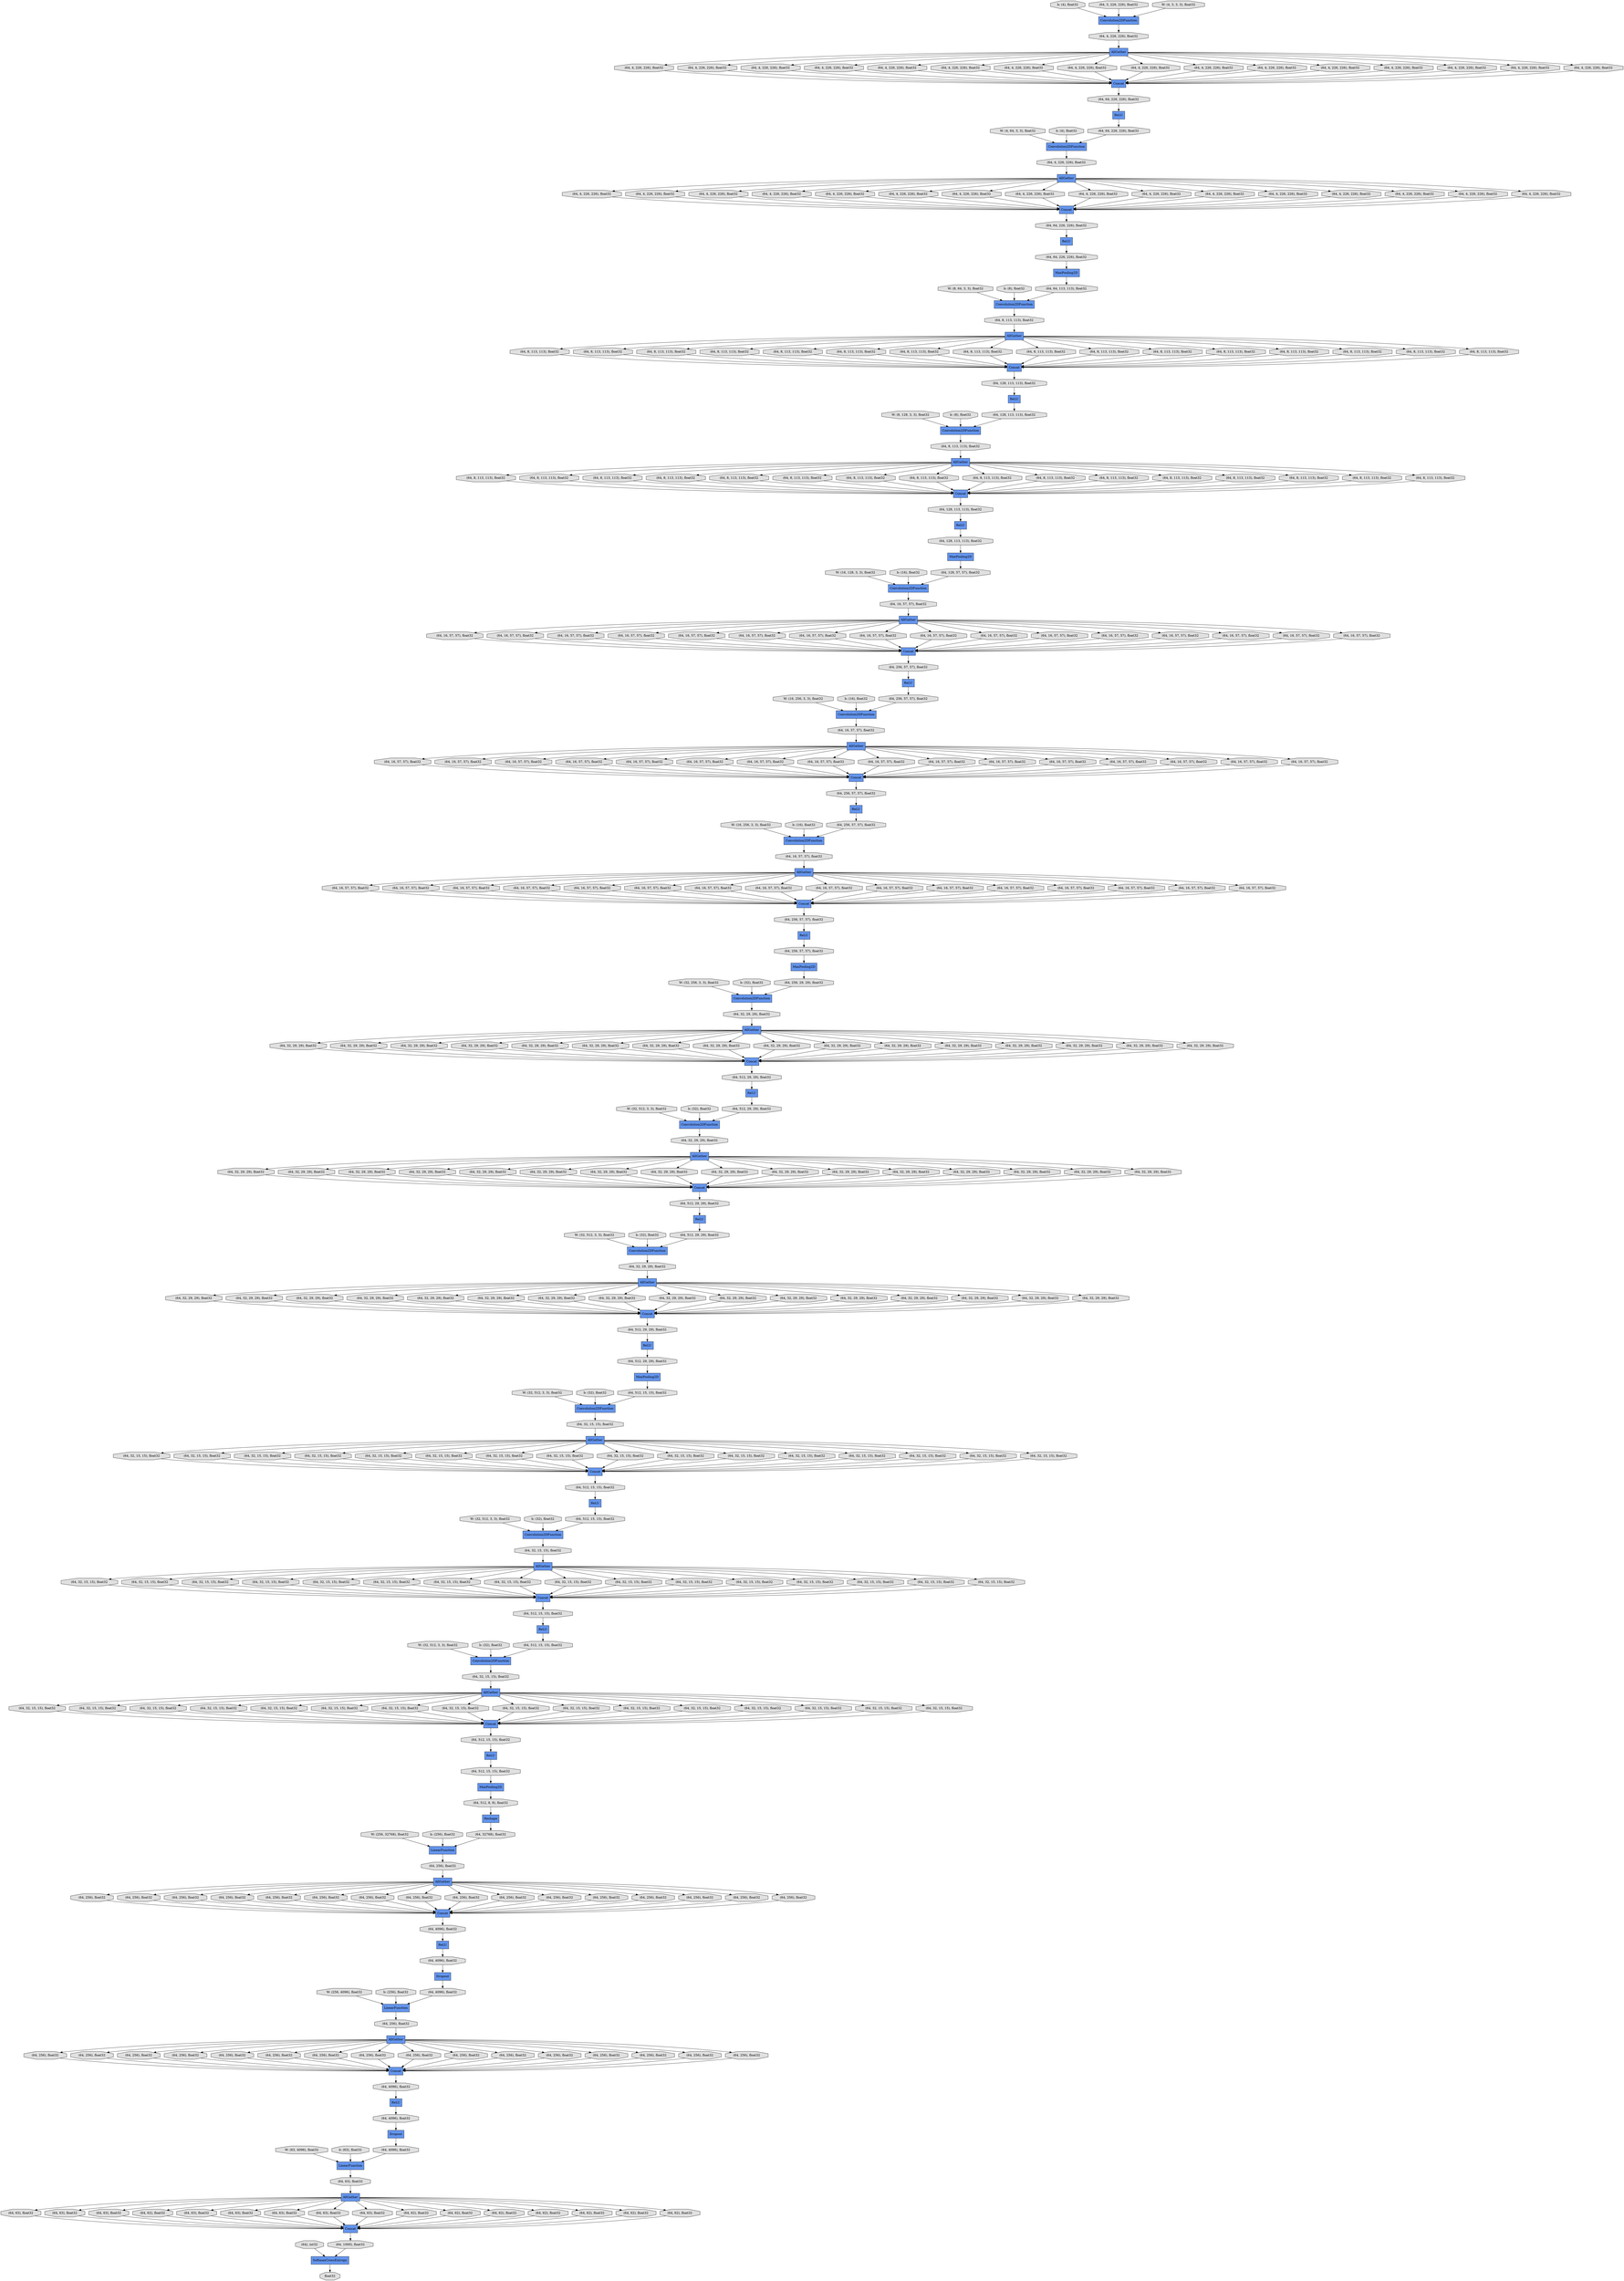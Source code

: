 digraph graphname{rankdir=TB;47946493657232 [label="(64, 16, 57, 57), float32",shape="octagon",fillcolor="#E0E0E0",style="filled"];47946493657296 [label="(64, 16, 57, 57), float32",shape="octagon",fillcolor="#E0E0E0",style="filled"];47946493657424 [label="(64, 16, 57, 57), float32",shape="octagon",fillcolor="#E0E0E0",style="filled"];47946493657488 [label="(64, 32, 29, 29), float32",shape="octagon",fillcolor="#E0E0E0",style="filled"];47946493657552 [label="(64, 16, 57, 57), float32",shape="octagon",fillcolor="#E0E0E0",style="filled"];47946486219280 [label="ReLU",shape="record",fillcolor="#6495ED",style="filled"];47946493657744 [label="(64, 256, 57, 57), float32",shape="octagon",fillcolor="#E0E0E0",style="filled"];47946486219472 [label="AllGather",shape="record",fillcolor="#6495ED",style="filled"];47946493657936 [label="Concat",shape="record",fillcolor="#6495ED",style="filled"];47946493658000 [label="(64, 512, 29, 29), float32",shape="octagon",fillcolor="#E0E0E0",style="filled"];47946493658064 [label="(64, 32, 29, 29), float32",shape="octagon",fillcolor="#E0E0E0",style="filled"];47946493658128 [label="(64, 32, 29, 29), float32",shape="octagon",fillcolor="#E0E0E0",style="filled"];47946486219792 [label="(64, 8, 113, 113), float32",shape="octagon",fillcolor="#E0E0E0",style="filled"];47946493658192 [label="(64, 32, 29, 29), float32",shape="octagon",fillcolor="#E0E0E0",style="filled"];47946493658256 [label="(64, 32, 29, 29), float32",shape="octagon",fillcolor="#E0E0E0",style="filled"];47946493658320 [label="(64, 32, 29, 29), float32",shape="octagon",fillcolor="#E0E0E0",style="filled"];47946493658384 [label="(64, 32, 29, 29), float32",shape="octagon",fillcolor="#E0E0E0",style="filled"];47946493658448 [label="ReLU",shape="record",fillcolor="#6495ED",style="filled"];47946493658512 [label="(64, 32, 29, 29), float32",shape="octagon",fillcolor="#E0E0E0",style="filled"];47946493658576 [label="AllGather",shape="record",fillcolor="#6495ED",style="filled"];47946493658640 [label="(64, 32, 29, 29), float32",shape="octagon",fillcolor="#E0E0E0",style="filled"];47946493658704 [label="(64, 32, 29, 29), float32",shape="octagon",fillcolor="#E0E0E0",style="filled"];47946493658768 [label="(64, 32, 29, 29), float32",shape="octagon",fillcolor="#E0E0E0",style="filled"];47946493658832 [label="ReLU",shape="record",fillcolor="#6495ED",style="filled"];47946493658896 [label="Convolution2DFunction",shape="record",fillcolor="#6495ED",style="filled"];47946493659024 [label="(64, 32, 29, 29), float32",shape="octagon",fillcolor="#E0E0E0",style="filled"];47946493659088 [label="(64, 32, 29, 29), float32",shape="octagon",fillcolor="#E0E0E0",style="filled"];47946493659216 [label="(64, 32, 29, 29), float32",shape="octagon",fillcolor="#E0E0E0",style="filled"];47946493659280 [label="(64, 32, 29, 29), float32",shape="octagon",fillcolor="#E0E0E0",style="filled"];47946493659344 [label="AllGather",shape="record",fillcolor="#6495ED",style="filled"];47946493659408 [label="(64, 32, 29, 29), float32",shape="octagon",fillcolor="#E0E0E0",style="filled"];47946493659472 [label="(64, 32, 29, 29), float32",shape="octagon",fillcolor="#E0E0E0",style="filled"];47946493659536 [label="(64, 32, 29, 29), float32",shape="octagon",fillcolor="#E0E0E0",style="filled"];47946493659600 [label="(64, 512, 29, 29), float32",shape="octagon",fillcolor="#E0E0E0",style="filled"];47946493659664 [label="(64, 32, 29, 29), float32",shape="octagon",fillcolor="#E0E0E0",style="filled"];47946493659728 [label="(64, 32, 29, 29), float32",shape="octagon",fillcolor="#E0E0E0",style="filled"];47946493659792 [label="(64, 32, 29, 29), float32",shape="octagon",fillcolor="#E0E0E0",style="filled"];47946493659856 [label="(64, 32, 29, 29), float32",shape="octagon",fillcolor="#E0E0E0",style="filled"];47946493659920 [label="MaxPooling2D",shape="record",fillcolor="#6495ED",style="filled"];47946493660048 [label="(64, 512, 29, 29), float32",shape="octagon",fillcolor="#E0E0E0",style="filled"];47946493660112 [label="(64, 32, 29, 29), float32",shape="octagon",fillcolor="#E0E0E0",style="filled"];47946493660176 [label="(64, 32, 29, 29), float32",shape="octagon",fillcolor="#E0E0E0",style="filled"];47946493660240 [label="(64, 32, 29, 29), float32",shape="octagon",fillcolor="#E0E0E0",style="filled"];47946486221904 [label="(64, 8, 113, 113), float32",shape="octagon",fillcolor="#E0E0E0",style="filled"];47946493660368 [label="(64, 32, 29, 29), float32",shape="octagon",fillcolor="#E0E0E0",style="filled"];47946493660432 [label="(64, 32, 29, 29), float32",shape="octagon",fillcolor="#E0E0E0",style="filled"];47946493660496 [label="(64, 512, 29, 29), float32",shape="octagon",fillcolor="#E0E0E0",style="filled"];47946493660560 [label="(64, 32, 29, 29), float32",shape="octagon",fillcolor="#E0E0E0",style="filled"];47946486222224 [label="Convolution2DFunction",shape="record",fillcolor="#6495ED",style="filled"];47946493660624 [label="Concat",shape="record",fillcolor="#6495ED",style="filled"];47946493660688 [label="(64, 32, 29, 29), float32",shape="octagon",fillcolor="#E0E0E0",style="filled"];47946493660816 [label="(64, 32, 29, 29), float32",shape="octagon",fillcolor="#E0E0E0",style="filled"];47946493660944 [label="Convolution2DFunction",shape="record",fillcolor="#6495ED",style="filled"];47946493661008 [label="(64, 32, 29, 29), float32",shape="octagon",fillcolor="#E0E0E0",style="filled"];47946493661072 [label="(64, 32, 29, 29), float32",shape="octagon",fillcolor="#E0E0E0",style="filled"];47946493661136 [label="(64, 512, 15, 15), float32",shape="octagon",fillcolor="#E0E0E0",style="filled"];47946493694032 [label="(64, 32, 29, 29), float32",shape="octagon",fillcolor="#E0E0E0",style="filled"];47946493694160 [label="(64, 32, 29, 29), float32",shape="octagon",fillcolor="#E0E0E0",style="filled"];47946493694224 [label="(64, 32, 29, 29), float32",shape="octagon",fillcolor="#E0E0E0",style="filled"];47946493694288 [label="(64, 32, 29, 29), float32",shape="octagon",fillcolor="#E0E0E0",style="filled"];47946493694352 [label="AllGather",shape="record",fillcolor="#6495ED",style="filled"];47946493694480 [label="(64, 32, 29, 29), float32",shape="octagon",fillcolor="#E0E0E0",style="filled"];47946493694544 [label="(64, 512, 29, 29), float32",shape="octagon",fillcolor="#E0E0E0",style="filled"];47946493694608 [label="(64, 32, 29, 29), float32",shape="octagon",fillcolor="#E0E0E0",style="filled"];47946493694672 [label="(64, 32, 15, 15), float32",shape="octagon",fillcolor="#E0E0E0",style="filled"];47946493694736 [label="(64, 32, 29, 29), float32",shape="octagon",fillcolor="#E0E0E0",style="filled"];47946493694800 [label="(64, 32, 15, 15), float32",shape="octagon",fillcolor="#E0E0E0",style="filled"];47946493694928 [label="(64, 32, 29, 29), float32",shape="octagon",fillcolor="#E0E0E0",style="filled"];47946493694992 [label="(64, 32, 15, 15), float32",shape="octagon",fillcolor="#E0E0E0",style="filled"];47946493695056 [label="(64, 32, 29, 29), float32",shape="octagon",fillcolor="#E0E0E0",style="filled"];47946493695120 [label="ReLU",shape="record",fillcolor="#6495ED",style="filled"];47946493695184 [label="(64, 32, 29, 29), float32",shape="octagon",fillcolor="#E0E0E0",style="filled"];47946493695248 [label="MaxPooling2D",shape="record",fillcolor="#6495ED",style="filled"];47946493695312 [label="(64, 32, 29, 29), float32",shape="octagon",fillcolor="#E0E0E0",style="filled"];47946493695376 [label="(64, 32, 29, 29), float32",shape="octagon",fillcolor="#E0E0E0",style="filled"];47946493695440 [label="Convolution2DFunction",shape="record",fillcolor="#6495ED",style="filled"];47946493695504 [label="(64, 32, 29, 29), float32",shape="octagon",fillcolor="#E0E0E0",style="filled"];47946493695632 [label="(64, 32, 29, 29), float32",shape="octagon",fillcolor="#E0E0E0",style="filled"];47946493695760 [label="(64, 32, 15, 15), float32",shape="octagon",fillcolor="#E0E0E0",style="filled"];47946493695824 [label="(64, 32, 29, 29), float32",shape="octagon",fillcolor="#E0E0E0",style="filled"];47946493695888 [label="Concat",shape="record",fillcolor="#6495ED",style="filled"];47946493695952 [label="(64, 32, 29, 29), float32",shape="octagon",fillcolor="#E0E0E0",style="filled"];47946493696144 [label="(64, 512, 15, 15), float32",shape="octagon",fillcolor="#E0E0E0",style="filled"];47946493696208 [label="(64, 512, 29, 29), float32",shape="octagon",fillcolor="#E0E0E0",style="filled"];47946493696336 [label="ReLU",shape="record",fillcolor="#6495ED",style="filled"];47946493696464 [label="(64, 32, 15, 15), float32",shape="octagon",fillcolor="#E0E0E0",style="filled"];47946493696528 [label="(64, 32, 15, 15), float32",shape="octagon",fillcolor="#E0E0E0",style="filled"];47946493696592 [label="(64, 32, 15, 15), float32",shape="octagon",fillcolor="#E0E0E0",style="filled"];47946493696720 [label="(64, 32, 15, 15), float32",shape="octagon",fillcolor="#E0E0E0",style="filled"];47946493696784 [label="(64, 32, 15, 15), float32",shape="octagon",fillcolor="#E0E0E0",style="filled"];47946493696848 [label="(64, 512, 15, 15), float32",shape="octagon",fillcolor="#E0E0E0",style="filled"];47946493696912 [label="(64, 32, 15, 15), float32",shape="octagon",fillcolor="#E0E0E0",style="filled"];47946493696976 [label="(64, 512, 15, 15), float32",shape="octagon",fillcolor="#E0E0E0",style="filled"];47946493697040 [label="(64, 32, 15, 15), float32",shape="octagon",fillcolor="#E0E0E0",style="filled"];47946493697168 [label="(64, 32, 15, 15), float32",shape="octagon",fillcolor="#E0E0E0",style="filled"];47946493697232 [label="(64, 32, 15, 15), float32",shape="octagon",fillcolor="#E0E0E0",style="filled"];47946493697296 [label="(64, 32, 15, 15), float32",shape="octagon",fillcolor="#E0E0E0",style="filled"];47946493697424 [label="(64, 32, 15, 15), float32",shape="octagon",fillcolor="#E0E0E0",style="filled"];47946493697488 [label="(64, 32, 15, 15), float32",shape="octagon",fillcolor="#E0E0E0",style="filled"];47946493697552 [label="AllGather",shape="record",fillcolor="#6495ED",style="filled"];47946493697616 [label="Convolution2DFunction",shape="record",fillcolor="#6495ED",style="filled"];47946493697680 [label="(64, 32, 15, 15), float32",shape="octagon",fillcolor="#E0E0E0",style="filled"];47946493697808 [label="(64, 32, 15, 15), float32",shape="octagon",fillcolor="#E0E0E0",style="filled"];47946493697872 [label="Concat",shape="record",fillcolor="#6495ED",style="filled"];47946493697936 [label="(64, 32, 15, 15), float32",shape="octagon",fillcolor="#E0E0E0",style="filled"];47946493698000 [label="(64, 32, 15, 15), float32",shape="octagon",fillcolor="#E0E0E0",style="filled"];47946486130896 [label="ReLU",shape="record",fillcolor="#6495ED",style="filled"];47946486131856 [label="AllGather",shape="record",fillcolor="#6495ED",style="filled"];47946486131984 [label="Convolution2DFunction",shape="record",fillcolor="#6495ED",style="filled"];47946486132240 [label="Concat",shape="record",fillcolor="#6495ED",style="filled"];47944738123344 [label="b: (4), float32",shape="octagon",fillcolor="#E0E0E0",style="filled"];47946493734992 [label="(64, 32, 15, 15), float32",shape="octagon",fillcolor="#E0E0E0",style="filled"];47946493735056 [label="(64, 32, 15, 15), float32",shape="octagon",fillcolor="#E0E0E0",style="filled"];47946493767888 [label="(64, 256), float32",shape="octagon",fillcolor="#E0E0E0",style="filled"];47946493735120 [label="(64, 32, 15, 15), float32",shape="octagon",fillcolor="#E0E0E0",style="filled"];47944786817232 [label="W: (4, 64, 3, 3), float32",shape="octagon",fillcolor="#E0E0E0",style="filled"];47946493735184 [label="(64, 32, 15, 15), float32",shape="octagon",fillcolor="#E0E0E0",style="filled"];47946493735248 [label="(64, 32, 15, 15), float32",shape="octagon",fillcolor="#E0E0E0",style="filled"];47946493768080 [label="(64, 256), float32",shape="octagon",fillcolor="#E0E0E0",style="filled"];47946493735312 [label="(64, 512, 15, 15), float32",shape="octagon",fillcolor="#E0E0E0",style="filled"];47946493735376 [label="ReLU",shape="record",fillcolor="#6495ED",style="filled"];47946493735440 [label="(64, 32, 15, 15), float32",shape="octagon",fillcolor="#E0E0E0",style="filled"];47944786817552 [label="b: (4), float32",shape="octagon",fillcolor="#E0E0E0",style="filled"];47946493735504 [label="(64, 256), float32",shape="octagon",fillcolor="#E0E0E0",style="filled"];47946493768272 [label="(64, 256), float32",shape="octagon",fillcolor="#E0E0E0",style="filled"];47946493768336 [label="(64, 256), float32",shape="octagon",fillcolor="#E0E0E0",style="filled"];47946493768400 [label="(64, 256), float32",shape="octagon",fillcolor="#E0E0E0",style="filled"];47946493735632 [label="(64, 32, 15, 15), float32",shape="octagon",fillcolor="#E0E0E0",style="filled"];47946493735696 [label="(64, 32, 15, 15), float32",shape="octagon",fillcolor="#E0E0E0",style="filled"];47946493768528 [label="(64, 256), float32",shape="octagon",fillcolor="#E0E0E0",style="filled"];47946493735760 [label="(64, 32, 15, 15), float32",shape="octagon",fillcolor="#E0E0E0",style="filled"];47946493735824 [label="(64, 32, 15, 15), float32",shape="octagon",fillcolor="#E0E0E0",style="filled"];47944786817936 [label="W: (8, 64, 3, 3), float32",shape="octagon",fillcolor="#E0E0E0",style="filled"];47946493768656 [label="(64), int32",shape="octagon",fillcolor="#E0E0E0",style="filled"];47946493735888 [label="(64, 32, 15, 15), float32",shape="octagon",fillcolor="#E0E0E0",style="filled"];47946493735952 [label="(64, 32, 15, 15), float32",shape="octagon",fillcolor="#E0E0E0",style="filled"];47946493768784 [label="(64, 256), float32",shape="octagon",fillcolor="#E0E0E0",style="filled"];47946493736016 [label="(64, 32, 15, 15), float32",shape="octagon",fillcolor="#E0E0E0",style="filled"];47946493736080 [label="(64, 32, 15, 15), float32",shape="octagon",fillcolor="#E0E0E0",style="filled"];47946493736144 [label="(64, 512, 8, 8), float32",shape="octagon",fillcolor="#E0E0E0",style="filled"];47944786818256 [label="b: (8), float32",shape="octagon",fillcolor="#E0E0E0",style="filled"];47946493768976 [label="(64, 256), float32",shape="octagon",fillcolor="#E0E0E0",style="filled"];47946493736208 [label="(64, 32, 15, 15), float32",shape="octagon",fillcolor="#E0E0E0",style="filled"];47946493769040 [label="Dropout",shape="record",fillcolor="#6495ED",style="filled"];47946493736272 [label="(64, 32, 15, 15), float32",shape="octagon",fillcolor="#E0E0E0",style="filled"];47946493769104 [label="(64, 256), float32",shape="octagon",fillcolor="#E0E0E0",style="filled"];47946493736400 [label="(64, 32, 15, 15), float32",shape="octagon",fillcolor="#E0E0E0",style="filled"];47946493769232 [label="(64, 256), float32",shape="octagon",fillcolor="#E0E0E0",style="filled"];47946493736464 [label="(64, 32, 15, 15), float32",shape="octagon",fillcolor="#E0E0E0",style="filled"];47946493769296 [label="(64, 256), float32",shape="octagon",fillcolor="#E0E0E0",style="filled"];47946493736528 [label="(64, 32, 15, 15), float32",shape="octagon",fillcolor="#E0E0E0",style="filled"];47944786818640 [label="W: (8, 128, 3, 3), float32",shape="octagon",fillcolor="#E0E0E0",style="filled"];47946493769360 [label="(64, 256), float32",shape="octagon",fillcolor="#E0E0E0",style="filled"];47946493769424 [label="(64, 256), float32",shape="octagon",fillcolor="#E0E0E0",style="filled"];47946493736656 [label="(64, 256), float32",shape="octagon",fillcolor="#E0E0E0",style="filled"];47946493769488 [label="(64, 256), float32",shape="octagon",fillcolor="#E0E0E0",style="filled"];47946493736720 [label="(64, 512, 15, 15), float32",shape="octagon",fillcolor="#E0E0E0",style="filled"];47946493769552 [label="(64, 256), float32",shape="octagon",fillcolor="#E0E0E0",style="filled"];47946493769616 [label="(64, 256), float32",shape="octagon",fillcolor="#E0E0E0",style="filled"];47944786818960 [label="b: (8), float32",shape="octagon",fillcolor="#E0E0E0",style="filled"];47946493769680 [label="(64, 4096), float32",shape="octagon",fillcolor="#E0E0E0",style="filled"];47946493736912 [label="(64, 32, 15, 15), float32",shape="octagon",fillcolor="#E0E0E0",style="filled"];47946493769744 [label="(64, 256), float32",shape="octagon",fillcolor="#E0E0E0",style="filled"];47946493737040 [label="(64, 4096), float32",shape="octagon",fillcolor="#E0E0E0",style="filled"];47946493769808 [label="(64, 4096), float32",shape="octagon",fillcolor="#E0E0E0",style="filled"];47946493737104 [label="(64, 32, 15, 15), float32",shape="octagon",fillcolor="#E0E0E0",style="filled"];47946493769936 [label="LinearFunction",shape="record",fillcolor="#6495ED",style="filled"];47946493737168 [label="(64, 32, 15, 15), float32",shape="octagon",fillcolor="#E0E0E0",style="filled"];47944786819280 [label="W: (16, 128, 3, 3), float32",shape="octagon",fillcolor="#E0E0E0",style="filled"];47946493770000 [label="(64, 256), float32",shape="octagon",fillcolor="#E0E0E0",style="filled"];47946493737232 [label="LinearFunction",shape="record",fillcolor="#6495ED",style="filled"];47946493737296 [label="(64, 32, 15, 15), float32",shape="octagon",fillcolor="#E0E0E0",style="filled"];47946493770128 [label="(64, 256), float32",shape="octagon",fillcolor="#E0E0E0",style="filled"];47946493737360 [label="(64, 256), float32",shape="octagon",fillcolor="#E0E0E0",style="filled"];47946493770192 [label="Concat",shape="record",fillcolor="#6495ED",style="filled"];47946493737424 [label="(64, 32768), float32",shape="octagon",fillcolor="#E0E0E0",style="filled"];47946493770256 [label="(64, 256), float32",shape="octagon",fillcolor="#E0E0E0",style="filled"];47946493737488 [label="(64, 32, 15, 15), float32",shape="octagon",fillcolor="#E0E0E0",style="filled"];47944786819600 [label="b: (16), float32",shape="octagon",fillcolor="#E0E0E0",style="filled"];47946493770320 [label="(64, 256), float32",shape="octagon",fillcolor="#E0E0E0",style="filled"];47946493737552 [label="AllGather",shape="record",fillcolor="#6495ED",style="filled"];47946493770384 [label="(64, 256), float32",shape="octagon",fillcolor="#E0E0E0",style="filled"];47946493737616 [label="(64, 32, 15, 15), float32",shape="octagon",fillcolor="#E0E0E0",style="filled"];47946493770448 [label="(64, 4096), float32",shape="octagon",fillcolor="#E0E0E0",style="filled"];47946493737680 [label="Concat",shape="record",fillcolor="#6495ED",style="filled"];47946493770512 [label="(64, 256), float32",shape="octagon",fillcolor="#E0E0E0",style="filled"];47946493737744 [label="(64, 32, 15, 15), float32",shape="octagon",fillcolor="#E0E0E0",style="filled"];47944786819920 [label="W: (16, 256, 3, 3), float32",shape="octagon",fillcolor="#E0E0E0",style="filled"];47946493737872 [label="Concat",shape="record",fillcolor="#6495ED",style="filled"];47946493770704 [label="(64, 256), float32",shape="octagon",fillcolor="#E0E0E0",style="filled"];47946493737936 [label="(64, 32, 15, 15), float32",shape="octagon",fillcolor="#E0E0E0",style="filled"];47946493738000 [label="(64, 32, 15, 15), float32",shape="octagon",fillcolor="#E0E0E0",style="filled"];47946493770832 [label="(64, 256), float32",shape="octagon",fillcolor="#E0E0E0",style="filled"];47946493738064 [label="(64, 32, 15, 15), float32",shape="octagon",fillcolor="#E0E0E0",style="filled"];47946493770896 [label="(64, 4096), float32",shape="octagon",fillcolor="#E0E0E0",style="filled"];47944786820240 [label="b: (16), float32",shape="octagon",fillcolor="#E0E0E0",style="filled"];47946493770960 [label="(64, 256), float32",shape="octagon",fillcolor="#E0E0E0",style="filled"];47946493738192 [label="(64, 256), float32",shape="octagon",fillcolor="#E0E0E0",style="filled"];47946493738256 [label="(64, 32, 15, 15), float32",shape="octagon",fillcolor="#E0E0E0",style="filled"];47946493738384 [label="(64, 32, 15, 15), float32",shape="octagon",fillcolor="#E0E0E0",style="filled"];47946493771216 [label="(64, 63), float32",shape="octagon",fillcolor="#E0E0E0",style="filled"];47944786820560 [label="W: (16, 256, 3, 3), float32",shape="octagon",fillcolor="#E0E0E0",style="filled"];47946493771344 [label="AllGather",shape="record",fillcolor="#6495ED",style="filled"];47946493738576 [label="(64, 512, 15, 15), float32",shape="octagon",fillcolor="#E0E0E0",style="filled"];47946493771408 [label="(64, 256), float32",shape="octagon",fillcolor="#E0E0E0",style="filled"];47946493738704 [label="(64, 256), float32",shape="octagon",fillcolor="#E0E0E0",style="filled"];47946493771536 [label="(64, 256), float32",shape="octagon",fillcolor="#E0E0E0",style="filled"];47946493738768 [label="Dropout",shape="record",fillcolor="#6495ED",style="filled"];47944786820880 [label="b: (16), float32",shape="octagon",fillcolor="#E0E0E0",style="filled"];47946493771600 [label="(64, 63), float32",shape="octagon",fillcolor="#E0E0E0",style="filled"];47946493738832 [label="LinearFunction",shape="record",fillcolor="#6495ED",style="filled"];47946493771664 [label="(64, 256), float32",shape="octagon",fillcolor="#E0E0E0",style="filled"];47946493738896 [label="AllGather",shape="record",fillcolor="#6495ED",style="filled"];47946493841552 [label="(64, 4096), float32",shape="octagon",fillcolor="#E0E0E0",style="filled"];47946493841616 [label="(64, 63), float32",shape="octagon",fillcolor="#E0E0E0",style="filled"];47946493841680 [label="(64, 63), float32",shape="octagon",fillcolor="#E0E0E0",style="filled"];47946493841872 [label="float32",shape="octagon",fillcolor="#E0E0E0",style="filled"];47946493841936 [label="(64, 62), float32",shape="octagon",fillcolor="#E0E0E0",style="filled"];47946493842064 [label="(64, 63), float32",shape="octagon",fillcolor="#E0E0E0",style="filled"];47946493842192 [label="(64, 63), float32",shape="octagon",fillcolor="#E0E0E0",style="filled"];47946493842384 [label="(64, 63), float32",shape="octagon",fillcolor="#E0E0E0",style="filled"];47946493842512 [label="(64, 63), float32",shape="octagon",fillcolor="#E0E0E0",style="filled"];47946493842640 [label="(64, 63), float32",shape="octagon",fillcolor="#E0E0E0",style="filled"];47946493842896 [label="(64, 62), float32",shape="octagon",fillcolor="#E0E0E0",style="filled"];47946493842960 [label="(64, 62), float32",shape="octagon",fillcolor="#E0E0E0",style="filled"];47946493843152 [label="(64, 62), float32",shape="octagon",fillcolor="#E0E0E0",style="filled"];47946493843280 [label="(64, 62), float32",shape="octagon",fillcolor="#E0E0E0",style="filled"];47946493843408 [label="(64, 62), float32",shape="octagon",fillcolor="#E0E0E0",style="filled"];47946493843536 [label="(64, 62), float32",shape="octagon",fillcolor="#E0E0E0",style="filled"];47946493843664 [label="(64, 62), float32",shape="octagon",fillcolor="#E0E0E0",style="filled"];47946493843728 [label="(64, 1000), float32",shape="octagon",fillcolor="#E0E0E0",style="filled"];47946486866000 [label="(64, 128, 57, 57), float32",shape="octagon",fillcolor="#E0E0E0",style="filled"];47944786829456 [label="W: (32, 256, 3, 3), float32",shape="octagon",fillcolor="#E0E0E0",style="filled"];47946493616272 [label="(64, 16, 57, 57), float32",shape="octagon",fillcolor="#E0E0E0",style="filled"];47946486866128 [label="(64, 8, 113, 113), float32",shape="octagon",fillcolor="#E0E0E0",style="filled"];47944786862352 [label="W: (256, 32768), float32",shape="octagon",fillcolor="#E0E0E0",style="filled"];47946493616400 [label="(64, 16, 57, 57), float32",shape="octagon",fillcolor="#E0E0E0",style="filled"];47946486866256 [label="(64, 8, 113, 113), float32",shape="octagon",fillcolor="#E0E0E0",style="filled"];47946437747024 [label="Convolution2DFunction",shape="record",fillcolor="#6495ED",style="filled"];47946493616528 [label="(64, 16, 57, 57), float32",shape="octagon",fillcolor="#E0E0E0",style="filled"];47946486866320 [label="(64, 8, 113, 113), float32",shape="octagon",fillcolor="#E0E0E0",style="filled"];47946486866384 [label="(64, 8, 113, 113), float32",shape="octagon",fillcolor="#E0E0E0",style="filled"];47946493616656 [label="Concat",shape="record",fillcolor="#6495ED",style="filled"];47944786829840 [label="b: (32), float32",shape="octagon",fillcolor="#E0E0E0",style="filled"];47944726438480 [label="Reshape",shape="record",fillcolor="#6495ED",style="filled"];47946493616720 [label="(64, 16, 57, 57), float32",shape="octagon",fillcolor="#E0E0E0",style="filled"];47946486866512 [label="(64, 8, 113, 113), float32",shape="octagon",fillcolor="#E0E0E0",style="filled"];47944786862736 [label="b: (256), float32",shape="octagon",fillcolor="#E0E0E0",style="filled"];47946493616784 [label="(64, 16, 57, 57), float32",shape="octagon",fillcolor="#E0E0E0",style="filled"];47946486866576 [label="(64, 8, 113, 113), float32",shape="octagon",fillcolor="#E0E0E0",style="filled"];47946437747344 [label="(64, 4, 226, 226), float32",shape="octagon",fillcolor="#E0E0E0",style="filled"];47946493616848 [label="(64, 16, 57, 57), float32",shape="octagon",fillcolor="#E0E0E0",style="filled"];47946486866640 [label="(64, 8, 113, 113), float32",shape="octagon",fillcolor="#E0E0E0",style="filled"];47946437747408 [label="(64, 4, 226, 226), float32",shape="octagon",fillcolor="#E0E0E0",style="filled"];47946486866704 [label="(64, 8, 113, 113), float32",shape="octagon",fillcolor="#E0E0E0",style="filled"];47946437747472 [label="(64, 4, 226, 226), float32",shape="octagon",fillcolor="#E0E0E0",style="filled"];47944786830160 [label="W: (32, 512, 3, 3), float32",shape="octagon",fillcolor="#E0E0E0",style="filled"];47946493616976 [label="(64, 16, 57, 57), float32",shape="octagon",fillcolor="#E0E0E0",style="filled"];47946486866768 [label="(64, 8, 113, 113), float32",shape="octagon",fillcolor="#E0E0E0",style="filled"];47946437747536 [label="(64, 4, 226, 226), float32",shape="octagon",fillcolor="#E0E0E0",style="filled"];47946493617040 [label="(64, 16, 57, 57), float32",shape="octagon",fillcolor="#E0E0E0",style="filled"];47946493617104 [label="(64, 16, 57, 57), float32",shape="octagon",fillcolor="#E0E0E0",style="filled"];47946486866896 [label="(64, 8, 113, 113), float32",shape="octagon",fillcolor="#E0E0E0",style="filled"];47944786863120 [label="W: (256, 4096), float32",shape="octagon",fillcolor="#E0E0E0",style="filled"];47946493617168 [label="(64, 16, 57, 57), float32",shape="octagon",fillcolor="#E0E0E0",style="filled"];47946486866960 [label="(64, 8, 113, 113), float32",shape="octagon",fillcolor="#E0E0E0",style="filled"];47946437747728 [label="AllGather",shape="record",fillcolor="#6495ED",style="filled"];47946493617232 [label="(64, 16, 57, 57), float32",shape="octagon",fillcolor="#E0E0E0",style="filled"];47946486867024 [label="(64, 8, 113, 113), float32",shape="octagon",fillcolor="#E0E0E0",style="filled"];47946493617296 [label="(64, 16, 57, 57), float32",shape="octagon",fillcolor="#E0E0E0",style="filled"];47946437747856 [label="MaxPooling2D",shape="record",fillcolor="#6495ED",style="filled"];47944786830544 [label="b: (32), float32",shape="octagon",fillcolor="#E0E0E0",style="filled"];47946486867152 [label="(64, 8, 113, 113), float32",shape="octagon",fillcolor="#E0E0E0",style="filled"];47946437747920 [label="(64, 4, 226, 226), float32",shape="octagon",fillcolor="#E0E0E0",style="filled"];47946493617424 [label="(64, 16, 57, 57), float32",shape="octagon",fillcolor="#E0E0E0",style="filled"];47946486867216 [label="(64, 8, 113, 113), float32",shape="octagon",fillcolor="#E0E0E0",style="filled"];47946437747984 [label="AllGather",shape="record",fillcolor="#6495ED",style="filled"];47944786863440 [label="b: (256), float32",shape="octagon",fillcolor="#E0E0E0",style="filled"];47946493617488 [label="(64, 256, 57, 57), float32",shape="octagon",fillcolor="#E0E0E0",style="filled"];47946486867280 [label="(64, 8, 113, 113), float32",shape="octagon",fillcolor="#E0E0E0",style="filled"];47946437748048 [label="(64, 4, 226, 226), float32",shape="octagon",fillcolor="#E0E0E0",style="filled"];47946493617552 [label="(64, 256, 57, 57), float32",shape="octagon",fillcolor="#E0E0E0",style="filled"];47946486867344 [label="(64, 8, 113, 113), float32",shape="octagon",fillcolor="#E0E0E0",style="filled"];47946493617616 [label="(64, 16, 57, 57), float32",shape="octagon",fillcolor="#E0E0E0",style="filled"];47946486867408 [label="(64, 128, 113, 113), float32",shape="octagon",fillcolor="#E0E0E0",style="filled"];47944786830864 [label="W: (32, 512, 3, 3), float32",shape="octagon",fillcolor="#E0E0E0",style="filled"];47946493617680 [label="(64, 16, 57, 57), float32",shape="octagon",fillcolor="#E0E0E0",style="filled"];47946486867472 [label="(64, 128, 113, 113), float32",shape="octagon",fillcolor="#E0E0E0",style="filled"];47946493617744 [label="(64, 16, 57, 57), float32",shape="octagon",fillcolor="#E0E0E0",style="filled"];47946486867536 [label="(64, 8, 113, 113), float32",shape="octagon",fillcolor="#E0E0E0",style="filled"];47944786863760 [label="W: (63, 4096), float32",shape="octagon",fillcolor="#E0E0E0",style="filled"];47946493617808 [label="(64, 16, 57, 57), float32",shape="octagon",fillcolor="#E0E0E0",style="filled"];47946486867600 [label="(64, 8, 113, 113), float32",shape="octagon",fillcolor="#E0E0E0",style="filled"];47946437748368 [label="Concat",shape="record",fillcolor="#6495ED",style="filled"];47946493617872 [label="(64, 16, 57, 57), float32",shape="octagon",fillcolor="#E0E0E0",style="filled"];47946486867664 [label="(64, 8, 113, 113), float32",shape="octagon",fillcolor="#E0E0E0",style="filled"];47946437748432 [label="Concat",shape="record",fillcolor="#6495ED",style="filled"];47946493617936 [label="(64, 16, 57, 57), float32",shape="octagon",fillcolor="#E0E0E0",style="filled"];47946486867728 [label="(64, 16, 57, 57), float32",shape="octagon",fillcolor="#E0E0E0",style="filled"];47946437748496 [label="(64, 4, 226, 226), float32",shape="octagon",fillcolor="#E0E0E0",style="filled"];47946493618000 [label="ReLU",shape="record",fillcolor="#6495ED",style="filled"];47946486867792 [label="(64, 8, 113, 113), float32",shape="octagon",fillcolor="#E0E0E0",style="filled"];47946437748560 [label="(64, 4, 226, 226), float32",shape="octagon",fillcolor="#E0E0E0",style="filled"];47944786831248 [label="b: (32), float32",shape="octagon",fillcolor="#E0E0E0",style="filled"];47946486867856 [label="Concat",shape="record",fillcolor="#6495ED",style="filled"];47946493618064 [label="(64, 16, 57, 57), float32",shape="octagon",fillcolor="#E0E0E0",style="filled"];47946486867920 [label="ReLU",shape="record",fillcolor="#6495ED",style="filled"];47944786864144 [label="b: (63), float32",shape="octagon",fillcolor="#E0E0E0",style="filled"];47946493618192 [label="(64, 16, 57, 57), float32",shape="octagon",fillcolor="#E0E0E0",style="filled"];47946486867984 [label="(64, 8, 113, 113), float32",shape="octagon",fillcolor="#E0E0E0",style="filled"];47946493618256 [label="(64, 16, 57, 57), float32",shape="octagon",fillcolor="#E0E0E0",style="filled"];47946493618320 [label="(64, 16, 57, 57), float32",shape="octagon",fillcolor="#E0E0E0",style="filled"];47946486868112 [label="(64, 8, 113, 113), float32",shape="octagon",fillcolor="#E0E0E0",style="filled"];47944786831568 [label="W: (32, 512, 3, 3), float32",shape="octagon",fillcolor="#E0E0E0",style="filled"];47946486868176 [label="(64, 16, 57, 57), float32",shape="octagon",fillcolor="#E0E0E0",style="filled"];47946493618448 [label="AllGather",shape="record",fillcolor="#6495ED",style="filled"];47946486868240 [label="(64, 8, 113, 113), float32",shape="octagon",fillcolor="#E0E0E0",style="filled"];47946493618512 [label="(64, 16, 57, 57), float32",shape="octagon",fillcolor="#E0E0E0",style="filled"];47946486868304 [label="ReLU",shape="record",fillcolor="#6495ED",style="filled"];47946493618576 [label="(64, 16, 57, 57), float32",shape="octagon",fillcolor="#E0E0E0",style="filled"];47946486868368 [label="(64, 16, 57, 57), float32",shape="octagon",fillcolor="#E0E0E0",style="filled"];47946493618640 [label="(64, 16, 57, 57), float32",shape="octagon",fillcolor="#E0E0E0",style="filled"];47946437749200 [label="Convolution2DFunction",shape="record",fillcolor="#6495ED",style="filled"];47946493618704 [label="MaxPooling2D",shape="record",fillcolor="#6495ED",style="filled"];47944786831952 [label="b: (32), float32",shape="octagon",fillcolor="#E0E0E0",style="filled"];47946493618768 [label="(64, 32, 29, 29), float32",shape="octagon",fillcolor="#E0E0E0",style="filled"];47946493618832 [label="(64, 16, 57, 57), float32",shape="octagon",fillcolor="#E0E0E0",style="filled"];47946486868624 [label="Concat",shape="record",fillcolor="#6495ED",style="filled"];47946493618896 [label="(64, 16, 57, 57), float32",shape="octagon",fillcolor="#E0E0E0",style="filled"];47946486868688 [label="(64, 8, 113, 113), float32",shape="octagon",fillcolor="#E0E0E0",style="filled"];47946493618960 [label="(64, 16, 57, 57), float32",shape="octagon",fillcolor="#E0E0E0",style="filled"];47946486868752 [label="(64, 16, 57, 57), float32",shape="octagon",fillcolor="#E0E0E0",style="filled"];47946493619024 [label="Concat",shape="record",fillcolor="#6495ED",style="filled"];47946486868816 [label="(64, 8, 113, 113), float32",shape="octagon",fillcolor="#E0E0E0",style="filled"];47946437749584 [label="(64, 3, 226, 226), float32",shape="octagon",fillcolor="#E0E0E0",style="filled"];47944786832272 [label="W: (32, 512, 3, 3), float32",shape="octagon",fillcolor="#E0E0E0",style="filled"];47946493619152 [label="(64, 32, 29, 29), float32",shape="octagon",fillcolor="#E0E0E0",style="filled"];47946486868944 [label="Convolution2DFunction",shape="record",fillcolor="#6495ED",style="filled"];47946493619216 [label="(64, 256, 57, 57), float32",shape="octagon",fillcolor="#E0E0E0",style="filled"];47946493619280 [label="ReLU",shape="record",fillcolor="#6495ED",style="filled"];47946486869072 [label="(64, 128, 113, 113), float32",shape="octagon",fillcolor="#E0E0E0",style="filled"];47946493619344 [label="(64, 16, 57, 57), float32",shape="octagon",fillcolor="#E0E0E0",style="filled"];47946486869136 [label="Convolution2DFunction",shape="record",fillcolor="#6495ED",style="filled"];47946437749904 [label="(64, 4, 226, 226), float32",shape="octagon",fillcolor="#E0E0E0",style="filled"];47946493619408 [label="(64, 16, 57, 57), float32",shape="octagon",fillcolor="#E0E0E0",style="filled"];47946486869200 [label="AllGather",shape="record",fillcolor="#6495ED",style="filled"];47946437749968 [label="(64, 4, 226, 226), float32",shape="octagon",fillcolor="#E0E0E0",style="filled"];47944786832656 [label="b: (32), float32",shape="octagon",fillcolor="#E0E0E0",style="filled"];47946486869264 [label="(64, 16, 57, 57), float32",shape="octagon",fillcolor="#E0E0E0",style="filled"];47946437750032 [label="ReLU",shape="record",fillcolor="#6495ED",style="filled"];47946493619536 [label="(64, 16, 57, 57), float32",shape="octagon",fillcolor="#E0E0E0",style="filled"];47946486869328 [label="AllGather",shape="record",fillcolor="#6495ED",style="filled"];47946437750096 [label="(64, 4, 226, 226), float32",shape="octagon",fillcolor="#E0E0E0",style="filled"];47946493619600 [label="AllGather",shape="record",fillcolor="#6495ED",style="filled"];47946486869392 [label="(64, 16, 57, 57), float32",shape="octagon",fillcolor="#E0E0E0",style="filled"];47946493619664 [label="(64, 256, 57, 57), float32",shape="octagon",fillcolor="#E0E0E0",style="filled"];47946486869456 [label="(64, 16, 57, 57), float32",shape="octagon",fillcolor="#E0E0E0",style="filled"];47946493619728 [label="(64, 16, 57, 57), float32",shape="octagon",fillcolor="#E0E0E0",style="filled"];47946486869520 [label="(64, 16, 57, 57), float32",shape="octagon",fillcolor="#E0E0E0",style="filled"];47946437750288 [label="(64, 4, 226, 226), float32",shape="octagon",fillcolor="#E0E0E0",style="filled"];47944786832976 [label="W: (32, 512, 3, 3), float32",shape="octagon",fillcolor="#E0E0E0",style="filled"];47946486869584 [label="Concat",shape="record",fillcolor="#6495ED",style="filled"];47946493619856 [label="(64, 16, 57, 57), float32",shape="octagon",fillcolor="#E0E0E0",style="filled"];47946486869648 [label="(64, 16, 57, 57), float32",shape="octagon",fillcolor="#E0E0E0",style="filled"];47946437750416 [label="(64, 4, 226, 226), float32",shape="octagon",fillcolor="#E0E0E0",style="filled"];47946493619920 [label="(64, 256, 29, 29), float32",shape="octagon",fillcolor="#E0E0E0",style="filled"];47946437750480 [label="(64, 64, 226, 226), float32",shape="octagon",fillcolor="#E0E0E0",style="filled"];47946493619984 [label="(64, 16, 57, 57), float32",shape="octagon",fillcolor="#E0E0E0",style="filled"];47946437750544 [label="(64, 4, 226, 226), float32",shape="octagon",fillcolor="#E0E0E0",style="filled"];47946493620048 [label="Convolution2DFunction",shape="record",fillcolor="#6495ED",style="filled"];47946486869840 [label="(64, 16, 57, 57), float32",shape="octagon",fillcolor="#E0E0E0",style="filled"];47946493620112 [label="Convolution2DFunction",shape="record",fillcolor="#6495ED",style="filled"];47946486869904 [label="(64, 256, 57, 57), float32",shape="octagon",fillcolor="#E0E0E0",style="filled"];47944786833360 [label="b: (32), float32",shape="octagon",fillcolor="#E0E0E0",style="filled"];47946493620176 [label="(64, 16, 57, 57), float32",shape="octagon",fillcolor="#E0E0E0",style="filled"];47946486869968 [label="(64, 16, 57, 57), float32",shape="octagon",fillcolor="#E0E0E0",style="filled"];47946437750736 [label="(64, 4, 226, 226), float32",shape="octagon",fillcolor="#E0E0E0",style="filled"];47946437718096 [label="(64, 4, 226, 226), float32",shape="octagon",fillcolor="#E0E0E0",style="filled"];47946437718160 [label="(64, 8, 113, 113), float32",shape="octagon",fillcolor="#E0E0E0",style="filled"];47946437718224 [label="(64, 4, 226, 226), float32",shape="octagon",fillcolor="#E0E0E0",style="filled"];47946437718416 [label="(64, 4, 226, 226), float32",shape="octagon",fillcolor="#E0E0E0",style="filled"];47946437718480 [label="(64, 4, 226, 226), float32",shape="octagon",fillcolor="#E0E0E0",style="filled"];47946437718608 [label="(64, 4, 226, 226), float32",shape="octagon",fillcolor="#E0E0E0",style="filled"];47946437718672 [label="(64, 32, 29, 29), float32",shape="octagon",fillcolor="#E0E0E0",style="filled"];47944701277008 [label="ReLU",shape="record",fillcolor="#6495ED",style="filled"];47946437718928 [label="(64, 8, 113, 113), float32",shape="octagon",fillcolor="#E0E0E0",style="filled"];47944701277136 [label="ReLU",shape="record",fillcolor="#6495ED",style="filled"];47946437718992 [label="MaxPooling2D",shape="record",fillcolor="#6495ED",style="filled"];47944732079120 [label="W: (4, 3, 3, 3), float32",shape="octagon",fillcolor="#E0E0E0",style="filled"];47946437719120 [label="Concat",shape="record",fillcolor="#6495ED",style="filled"];47946437719184 [label="Convolution2DFunction",shape="record",fillcolor="#6495ED",style="filled"];47946437719248 [label="(64, 64, 226, 226), float32",shape="octagon",fillcolor="#E0E0E0",style="filled"];47946437719312 [label="(64, 4, 226, 226), float32",shape="octagon",fillcolor="#E0E0E0",style="filled"];47946437719632 [label="(64, 64, 113, 113), float32",shape="octagon",fillcolor="#E0E0E0",style="filled"];47946437719696 [label="(64, 4, 226, 226), float32",shape="octagon",fillcolor="#E0E0E0",style="filled"];47946437719760 [label="(64, 8, 113, 113), float32",shape="octagon",fillcolor="#E0E0E0",style="filled"];47946437719824 [label="(64, 4, 226, 226), float32",shape="octagon",fillcolor="#E0E0E0",style="filled"];47946437720016 [label="(64, 8, 113, 113), float32",shape="octagon",fillcolor="#E0E0E0",style="filled"];47946437720144 [label="(64, 4, 226, 226), float32",shape="octagon",fillcolor="#E0E0E0",style="filled"];47946437720208 [label="(64, 4, 226, 226), float32",shape="octagon",fillcolor="#E0E0E0",style="filled"];47946437720272 [label="(64, 8, 113, 113), float32",shape="octagon",fillcolor="#E0E0E0",style="filled"];47946437720336 [label="(64, 4, 226, 226), float32",shape="octagon",fillcolor="#E0E0E0",style="filled"];47946437720464 [label="(64, 64, 226, 226), float32",shape="octagon",fillcolor="#E0E0E0",style="filled"];47946437720528 [label="(64, 8, 113, 113), float32",shape="octagon",fillcolor="#E0E0E0",style="filled"];47946486282832 [label="SoftmaxCrossEntropy",shape="record",fillcolor="#6495ED",style="filled"];47946437720656 [label="(64, 4, 226, 226), float32",shape="octagon",fillcolor="#E0E0E0",style="filled"];47946437720720 [label="(64, 64, 226, 226), float32",shape="octagon",fillcolor="#E0E0E0",style="filled"];47946437720848 [label="(64, 4, 226, 226), float32",shape="octagon",fillcolor="#E0E0E0",style="filled"];47946437720976 [label="ReLU",shape="record",fillcolor="#6495ED",style="filled"];47946437721040 [label="(64, 4, 226, 226), float32",shape="octagon",fillcolor="#E0E0E0",style="filled"];47946437721296 [label="(64, 128, 113, 113), float32",shape="octagon",fillcolor="#E0E0E0",style="filled"];47946437721360 [label="AllGather",shape="record",fillcolor="#6495ED",style="filled"];47946437721488 [label="(64, 4, 226, 226), float32",shape="octagon",fillcolor="#E0E0E0",style="filled"];47946437721680 [label="(64, 8, 113, 113), float32",shape="octagon",fillcolor="#E0E0E0",style="filled"];47946437721744 [label="(64, 4, 226, 226), float32",shape="octagon",fillcolor="#E0E0E0",style="filled"];47946437721808 [label="(64, 4, 226, 226), float32",shape="octagon",fillcolor="#E0E0E0",style="filled"];47946437721872 [label="(64, 4, 226, 226), float32",shape="octagon",fillcolor="#E0E0E0",style="filled"];47946437722064 [label="(64, 4, 226, 226), float32",shape="octagon",fillcolor="#E0E0E0",style="filled"];47946493619536 -> 47946486867856;47946486869328 -> 47946493618064;47946437748368 -> 47946437719248;47946486868624 -> 47946493617488;47946493659728 -> 47946493619024;47946437718992 -> 47946486866000;47946437721872 -> 47946437748368;47946493842192 -> 47946493770192;47946493697552 -> 47946493736208;47946486219472 -> 47946486867536;47946493841616 -> 47946493770192;47946437720464 -> 47944701277008;47946493736464 -> 47946493697872;47946493694480 -> 47946493657936;47946493659344 -> 47946493695184;47946493767888 -> 47946493737872;47946493697552 -> 47946493735632;47946493618704 -> 47946493619920;47946486866320 -> 47946437719120;47946493769616 -> 47946493737872;47946493735888 -> 47946493697872;47946486219472 -> 47946486866320;47946493737552 -> 47946493768080;47946486869328 -> 47946493618320;47946493771344 -> 47946493842960;47946493771536 -> 47946493737680;47946493770960 -> 47946493737680;47946493617872 -> 47946486869584;47944786818960 -> 47946486222224;47946437718928 -> 47946437748432;47946493735120 -> 47946493660624;47946493695184 -> 47946493657936;47946437749968 -> 47946486132240;47946437747984 -> 47946486866576;47946493738896 -> 47946493770320;47946486867664 -> 47946437719120;47946493769040 -> 47946493770896;47946437721360 -> 47946493616976;47946493619600 -> 47946493659472;47946486219472 -> 47946486868112;47946493659856 -> 47946493657936;47946493617424 -> 47946486869584;47946486866704 -> 47946437719120;47946493738896 -> 47946493771536;47946493735440 -> 47946493695888;47946437719824 -> 47946437748368;47946493737872 -> 47946493769808;47946493697552 -> 47946493697296;47946493659408 -> 47946493616656;47946437747728 -> 47946437747472;47946493694352 -> 47946493735760;47946493736912 -> 47946493694352;47946486131856 -> 47946437718096;47946493843408 -> 47946493770192;47946493660624 -> 47946493661136;47946437721360 -> 47946486869648;47946493737936 -> 47946493697872;47946493617040 -> 47946486867856;47946486869328 -> 47946493618960;47944786818256 -> 47946437747024;47946493618448 -> 47946493659280;47946493659344 -> 47946493695376;47946493618768 -> 47946493618448;47946493697552 -> 47946493735184;47946493735504 -> 47946493737872;47946493768272 -> 47946493737872;47944786831568 -> 47946493660944;47946437747984 -> 47946486867280;47946493660560 -> 47946493619024;47946493771344 -> 47946493843408;47946437750416 -> 47946486132240;47946493738192 -> 47946493737872;47946486131856 -> 47946437750416;47946493737552 -> 47946493769104;47946493771344 -> 47946493841936;47946493658256 -> 47946493619600;47946493770896 -> 47946493769936;47946493658576 -> 47946493695760;47946493694352 -> 47946493738256;47946437747984 -> 47946486866896;47946486131856 -> 47946437750096;47946493738896 -> 47946493770128;47946486869648 -> 47946486868624;47946493658064 -> 47946493616656;47946493694544 -> 47946493658448;47946486869200 -> 47946493617616;47946437747728 -> 47946437721744;47946493658192 -> 47946493616656;47946493617616 -> 47946486867856;47946486869584 -> 47946493619216;47946493768656 -> 47946486282832;47946493736080 -> 47946493695888;47946493658640 -> 47946493616656;47946493695824 -> 47946493657936;47946486869328 -> 47946493617680;47946493738832 -> 47946493768336;47946493658576 -> 47946493697424;47946486131856 -> 47946437747920;47946493618896 -> 47946486867856;47946437721360 -> 47946486869968;47946493660944 -> 47946493694992;47946493618448 -> 47946493658640;47946493697552 -> 47946493736080;47946493617808 -> 47946486869200;47946493771344 -> 47946493843536;47946486869200 -> 47946493619408;47946437720336 -> 47946437748368;47946493658576 -> 47946493696528;47946486219472 -> 47946486866704;47946437719248 -> 47946437750032;47946493696784 -> 47946493695888;47946493738896 -> 47946493769552;47946493737552 -> 47946493769232;47946437747856 -> 47946437719632;47946493659600 -> 47946493659920;47946493617232 -> 47946486868624;47946437719184 -> 47946486868176;47944786863440 -> 47946493738832;47946486130896 -> 47946493735312;47946437747984 -> 47946486866256;47946493771344 -> 47946493842384;47944786863760 -> 47946493769936;47946486866000 -> 47946437719184;47946493735760 -> 47946493697872;47946493694352 -> 47946493738064;47946437720208 -> 47946437748368;47946486131856 -> 47946437747344;47946437720016 -> 47946437748432;47946493697552 -> 47946493698000;47946493768336 -> 47946493738896;47946493616528 -> 47946486868624;47946493619600 -> 47946493660112;47946437720272 -> 47946437748432;47946437747472 -> 47946437748368;47946493737552 -> 47946493738192;47946493695056 -> 47946493657936;47946437721808 -> 47946437748368;47946493617552 -> 47946486869136;47944786820880 -> 47946486869136;47946437747728 -> 47946437719312;47946493735696 -> 47946493695888;47946493659344 -> 47946493695952;47946437720656 -> 47946486132240;47946493618640 -> 47946486869584;47946486869328 -> 47946493618576;47946437720976 -> 47946486867408;47946493661136 -> 47946493695120;47946437748560 -> 47946486132240;47946493618448 -> 47946493659664;47946493659344 -> 47946493694736;47946493619600 -> 47946493694160;47946493697552 -> 47946493735056;47946493658576 -> 47946493696720;47946493738384 -> 47946493697872;47946493657936 -> 47946493696208;47946493618960 -> 47946486869584;47946493771344 -> 47946493842512;47946493697552 -> 47946493694672;47946493619600 -> 47946493660560;47946437747984 -> 47946486219792;47946486866768 -> 47946437748432;47946437721360 -> 47946493616720;47946437747536 -> 47946486132240;47946486131984 -> 47946437750736;47946437750544 -> 47946437747728;47946437721040 -> 47946486132240;47946493738896 -> 47946493769744;47946486869200 -> 47946493657552;47946493657552 -> 47946486867856;47944786862352 -> 47946493737232;47946493736272 -> 47946493695888;47946493695504 -> 47946493657936;47946493659792 -> 47946493616656;47946486867408 -> 47946437718992;47946486219472 -> 47946486868688;47946493738896 -> 47946493770960;47946486869328 -> 47946493617296;47946437721360 -> 47946486869392;47946493618448 -> 47946493658320;47946493697552 -> 47946493736272;47946493658576 -> 47946493697808;47946493735312 -> 47946493695248;47946493697808 -> 47946493660624;47946437718672 -> 47946493657936;47946493618576 -> 47946486869584;47946486131856 -> 47946437748048;47946493841552 -> 47944701277136;47946486869200 -> 47946493619984;47946486866960 -> 47946437719120;47946493619024 -> 47946493694544;47946493618448 -> 47946493659024;47944786819600 -> 47946437719184;47946437720528 -> 47946437748432;47946493697552 -> 47946493735440;47946437747984 -> 47946486867024;47946486869328 -> 47946493618512;47946437719312 -> 47946437748368;47944786864144 -> 47946493769936;47946493771344 -> 47946493843152;47946486866640 -> 47946437719120;47946437747728 -> 47946437720336;47946493659344 -> 47946493694928;47946493658704 -> 47946493619024;47946493694352 -> 47946493737296;47946493658000 -> 47946493620048;47946486131856 -> 47946437720656;47946493660816 -> 47946493619024;47946493657744 -> 47946493618000;47946493619600 -> 47946493660368;47946493694352 -> 47946493737488;47946493660240 -> 47946493619024;47946493738896 -> 47946493770384;47946493842512 -> 47946493770192;47946493734992 -> 47946493660624;47944786829456 -> 47946493620112;47946493737488 -> 47946493697872;47946493658448 -> 47946493660496;47946493841680 -> 47946493770192;47946486867344 -> 47946437719120;47946493696336 -> 47946493696976;47946493619664 -> 47946493618704;47946493659024 -> 47946493616656;47946486866896 -> 47946437748432;47946493660496 -> 47946493658896;47946486867600 -> 47946437719120;47946493696592 -> 47946493660624;47946437718416 -> 47946437748368;47946493768400 -> 47946493737872;47946493619600 -> 47946493659728;47946437721296 -> 47946486222224;47946486219280 -> 47946437721296;47946486219792 -> 47946437748432;47946493694736 -> 47946493657936;47946493736016 -> 47946493697872;47946493694032 -> 47946493619024;47944786817232 -> 47946437749200;47946493843536 -> 47946493770192;47946493658576 -> 47946493734992;47946493659344 -> 47946493695504;47946486869904 -> 47946486868944;47946486219472 -> 47946486867664;47946493694352 -> 47946493736016;47944786831952 -> 47946493660944;47946437747984 -> 47946437720528;47946493737552 -> 47946493768400;47946486869200 -> 47946493620176;47946437721360 -> 47946486868368;47946493659344 -> 47946493695312;47946493770384 -> 47946493737680;47944786832976 -> 47946493697616;47946493697488 -> 47946493660624;47946493695312 -> 47946493657936;47946486869328 -> 47946493618192;47946493738576 -> 47946486130896;47946437747728 -> 47946437720144;47946486867920 -> 47946493617552;47946493770448 -> 47946493769040;47946493694352 -> 47946493737104;47946493660688 -> 47946493619024;47946437718160 -> 47946486219472;47946493737552 -> 47946493768784;47946437750032 -> 47946437720720;47946486132240 -> 47946437720464;47946493617168 -> 47946486869584;47946493619600 -> 47946493660176;47946486869392 -> 47946486868624;47946493696912 -> 47946493660624;47946486866576 -> 47946437748432;47946437720144 -> 47946437748368;47946486868752 -> 47946486868624;47946493771344 -> 47946493841680;47946437721360 -> 47946493617104;47946437747728 -> 47946437721808;47946486219472 -> 47946486868240;47946493738064 -> 47946493697872;47946437747984 -> 47946437718928;47946493738896 -> 47946493771408;47944786830544 -> 47946493620048;47946486869328 -> 47946493617872;47946486222224 -> 47946437718160;47946493658320 -> 47946493616656;47946486867536 -> 47946437719120;47946437750096 -> 47946486132240;47946493768784 -> 47946493737872;47946493619280 -> 47946493658000;47946493617936 -> 47946486867856;47946486867792 -> 47946437719120;47946486131856 -> 47946437748496;47946493771216 -> 47946493771344;47946493769552 -> 47946493737680;47944701277008 -> 47946437750480;47946493768528 -> 47946493737872;47946493738704 -> 47946493737872;47946493694672 -> 47946493695888;47946493658576 -> 47946493697680;47946493619600 -> 47946493658704;47946486221904 -> 47946437748432;47946493736528 -> 47946493695888;47946486869328 -> 47946493618832;47944786820240 -> 47946486868944;47946493659536 -> 47946493616656;47946493695376 -> 47946493657936;47946486869200 -> 47946493619344;47946493618448 -> 47946493659408;47946493659344 -> 47946493694480;47946437747920 -> 47946486132240;47946486219472 -> 47946486866640;47946437719760 -> 47946437748432;47944786820560 -> 47946486869136;47946493769680 -> 47946493738832;47946493737552 -> 47946493736656;47946493616976 -> 47946486868624;47946493771344 -> 47946493843280;47946437747728 -> 47946437720208;47946493770512 -> 47946493737680;47946493694352 -> 47946493737936;47946437749904 -> 47946486132240;47946486131856 -> 47946437750288;47946493769744 -> 47946493737680;47946493737552 -> 47946493768976;47946493695760 -> 47946493660624;47946486869200 -> 47946493617936;47946493619600 -> 47946493661008;47946486867280 -> 47946437748432;47946486131856 -> 47946437747408;47946493738896 -> 47946493770000;47946486869200 -> 47946493657296;47946486868688 -> 47946437719120;47946493618192 -> 47946486869584;47946486868176 -> 47946437721360;47944701277136 -> 47946493770448;47944786862736 -> 47946493737232;47946486869520 -> 47946486868624;47946493694352 -> 47946493735248;47946486131856 -> 47946437718608;47946486868368 -> 47946486868624;47946437748432 -> 47946486867472;47946486869200 -> 47946493618896;47946437720848 -> 47946437748368;47946437747728 -> 47946437718416;47946493618448 -> 47946493658064;47946493737744 -> 47946493697872;47946493697552 -> 47946493736528;47946493658576 -> 47946493697040;47946486867984 -> 47946437719120;47946493842640 -> 47946493770192;47946493657488 -> 47946493616656;47946486219472 -> 47946486867216;47946493842960 -> 47946493770192;47946493735376 -> 47946493737040;47946493737168 -> 47946493697872;47946486866256 -> 47946437748432;47946437750288 -> 47946486132240;47946493697232 -> 47946493697552;47946486869200 -> 47946493619728;47946493842384 -> 47946493770192;47946493735952 -> 47946493695888;47946493618448 -> 47946493658768;47946493620112 -> 47946493618768;47946493697552 -> 47946493735696;47946486866512 -> 47946437748432;47946493771344 -> 47946493771600;47946493737552 -> 47946493768528;47946493658832 -> 47946493659600;47946493698000 -> 47946493695888;47946493660432 -> 47946493659344;47946486869200 -> 47946493619536;47946437721360 -> 47946486868752;47946493694288 -> 47946493619024;47946493659280 -> 47946493616656;47946493694608 -> 47946493657936;47946493738896 -> 47946493769424;47946493737552 -> 47946493769616;47946493843664 -> 47946493770192;47946493659216 -> 47946493619024;47946437718096 -> 47946486132240;47946493619344 -> 47946486867856;47946493616720 -> 47946486868624;47946493694352 -> 47946493737744;47946493617104 -> 47946486868624;47946493770320 -> 47946493737680;47946493770128 -> 47946493737680;47946486869840 -> 47946486868624;47944786818640 -> 47946486222224;47946493770704 -> 47946493737680;47946437721360 -> 47946493616528;47946493661072 -> 47946493657936;47946437718224 -> 47946437748368;47946493619600 -> 47946493660816;47946493658128 -> 47946493616656;47946493616400 -> 47946486869584;47944786819920 -> 47946486868944;47946493697616 -> 47946493736912;47946493696976 -> 47946493697616;47946493659920 -> 47946493696144;47946437721360 -> 47946486869456;47946437747728 -> 47946437718224;47946493697552 -> 47946493696784;47946493618448 -> 47946493658128;47946437748496 -> 47946486132240;47946493697168 -> 47946493660624;47946493659344 -> 47946437718672;47946437747984 -> 47946437720272;47944786829840 -> 47946493620112;47946493618448 -> 47946493659088;47946493659344 -> 47946493695056;47946493697680 -> 47946493660624;47946493694352 -> 47946493736464;47946493841936 -> 47946493770192;47946493616784 -> 47946486869584;47946486867472 -> 47946486219280;47946493737424 -> 47946493737232;47946437721360 -> 47946493617232;47946493661008 -> 47946493619024;47946493658768 -> 47946493616656;47946493618448 -> 47946493659792;47946493619600 -> 47946493694032;47946493694800 -> 47946493660624;47946493736720 -> 47946493696336;47946493771344 -> 47946493842896;47946437747984 -> 47946437720016;47946486131856 -> 47946437749904;47946493771664 -> 47946493737680;47946486869328 -> 47946493616784;47946493696528 -> 47946493660624;47946437721360 -> 47946493616848;47946437747728 -> 47946437722064;47946493660368 -> 47946493619024;47946486219472 -> 47946486867984;47946493770256 -> 47946493737680;47946493695120 -> 47946493696848;47946486869968 -> 47946486868624;47946486131856 -> 47946437747536;47946493738896 -> 47946493771664;47946493737552 -> 47946493738704;47946493694928 -> 47946493657936;47946493660112 -> 47946493619024;47946493658384 -> 47946493619024;47946493616272 -> 47946486868624;47944732079120 -> 47946486131984;47946493696144 -> 47946493660944;47946493618448 -> 47946493657488;47946493618512 -> 47946486869584;47946493737680 -> 47946493841552;47946493694992 -> 47946493658576;47946486219472 -> 47946486868816;47946493694352 -> 47946493735888;47944786831248 -> 47946493658896;47946493696464 -> 47946493660624;47946437719120 -> 47946486869072;47946493738896 -> 47946493770832;47946486869328 -> 47946493617168;47946437718480 -> 47946437748368;47946486869200 -> 47946493618256;47946437721360 -> 47946486869520;47946493620048 -> 47946493658256;47946493697552 -> 47946493736400;47946493658576 -> 47946493697936;47946486219472 -> 47946486867600;47946493694160 -> 47946493619024;47946486866384 -> 47946437719120;47946493697424 -> 47946493660624;47944786830160 -> 47946493620048;47946493738768 -> 47946493769680;47946493771600 -> 47946493770192;47946486219472 -> 47946486866384;47946493695248 -> 47946493736144;47946437747984 -> 47946486867152;47944726438480 -> 47946493737424;47946493738000 -> 47946493697872;47946493696208 -> 47946493658832;47946493617744 -> 47946486869584;47946493737616 -> 47946493697872;47946493735632 -> 47946493695888;47946493694352 -> 47946493737168;47946486131856 -> 47946437721040;47946493769936 -> 47946493771216;47946493736208 -> 47946493695888;47946493771344 -> 47946493842064;47946493659344 -> 47946493661072;47946493619600 -> 47946493660240;47946493657296 -> 47946486867856;47946493694352 -> 47946493738384;47946493618000 -> 47946493619664;47946486867728 -> 47946486869328;47946437747984 -> 47946486866768;47946493738896 -> 47946493770256;47946493695440 -> 47946493697232;47946437747024 -> 47946437721680;47946493617296 -> 47946486869584;47944786832272 -> 47946493695440;47946493659344 -> 47946493659856;47946493659472 -> 47946493619024;47946486869456 -> 47946486868624;47946493768976 -> 47946493737872;47946493697872 -> 47946493738576;47944786817552 -> 47946437749200;47946486219472 -> 47946486866960;47946437747984 -> 47946486221904;47946493617488 -> 47946486868304;47946486131856 -> 47946437748560;47946493736144 -> 47944726438480;47944786830864 -> 47946493658896;47946437721360 -> 47946486869840;47946493658576 -> 47946493735120;47946493618448 -> 47946493658512;47946493659344 -> 47946493695632;47946437749584 -> 47946486131984;47946493697552 -> 47946493735952;47946486219472 -> 47946486867792;47944786863120 -> 47946493738832;47946437749200 -> 47946437750544;47946493737552 -> 47946493735504;47946493737552 -> 47946493768272;47946493616656 -> 47946493660048;47946493737040 -> 47946493738768;47946493771344 -> 47946493843664;47946486867024 -> 47946437748432;47946437747728 -> 47946437719824;47946493617680 -> 47946486869584;47946493658576 -> 47946493696912;47946493619216 -> 47946486867920;47944786817936 -> 47946437747024;47946493659664 -> 47946493616656;47946493737552 -> 47946493769360;47946486868240 -> 47946437719120;47946486869264 -> 47946486868624;47944786832656 -> 47946493695440;47946486869200 -> 47946493617040;47946486869136 -> 47946493617808;47946493659344 -> 47946493694224;47946493843152 -> 47946493770192;47946493620176 -> 47946486867856;47946437747984 -> 47946486866128;47946493619856 -> 47946486867856;47946493843728 -> 47946486282832;47946493842896 -> 47946493770192;47946437721360 -> 47946493616272;47946437747728 -> 47946437721488;47946493619920 -> 47946493620112;47946437750736 -> 47946486131856;47946493842064 -> 47946493770192;47946493619152 -> 47946493616656;47946493658512 -> 47946493616656;47946437719632 -> 47946437747024;47946486869200 -> 47946493657232;47946486869328 -> 47946493616400;47946493769808 -> 47946493735376;47946493657424 -> 47946486867856;47946486868304 -> 47946486869904;47946493769424 -> 47946493737680;47946437747344 -> 47946486132240;47946493619600 -> 47946493659216;47946493618064 -> 47946486869584;47946493735824 -> 47946493695888;47946493694224 -> 47946493657936;47946493618256 -> 47946486867856;47946486869328 -> 47946493617744;47946493618320 -> 47946486869584;47946437747728 -> 47946437718480;47946493769360 -> 47946493737872;47946493735248 -> 47946493697872;47946493658576 -> 47946493697488;47946493619600 -> 47946493658384;47946493619728 -> 47946486867856;47946493695632 -> 47946493657936;47946493769104 -> 47946493737872;47946493616848 -> 47946486868624;47946493659344 -> 47946493695824;47946493737104 -> 47946493697872;47946493737232 -> 47946493737360;47946493696720 -> 47946493660624;47946493618448 -> 47946493659536;47946437750480 -> 47946437749200;47946493659344 -> 47946493694608;47946493619600 -> 47946493694288;47946493658576 -> 47946493696592;47946493660176 -> 47946493619024;47946437747408 -> 47946486132240;47946486867152 -> 47946437748432;47946493771344 -> 47946493842640;47946437747728 -> 47946437720848;47946493735184 -> 47946493695888;47946493736400 -> 47946493695888;47946437747984 -> 47946437719760;47946493770192 -> 47946493843728;47946493738896 -> 47946493770704;47946493771344 -> 47946493842192;47946493619408 -> 47946486867856;47946437748048 -> 47946486132240;47946493843280 -> 47946493770192;47946493696848 -> 47946493695440;47946437720720 -> 47946437747856;47946493738256 -> 47946493697872;47946486869072 -> 47946437720976;47946493694352 -> 47946493738000;47946493619984 -> 47946486867856;47946486869200 -> 47946493657424;47946437721488 -> 47946437748368;47946493697936 -> 47946493660624;47946493737296 -> 47946493697872;47946486866128 -> 47946437748432;47946493736656 -> 47946493737872;47944738123344 -> 47946486131984;47946493658576 -> 47946493694800;47946437721744 -> 47946437748368;47946493659088 -> 47946493616656;47946493697296 -> 47946493695888;47946486869328 -> 47946493617424;47946493735056 -> 47946493695888;47946493657232 -> 47946486867856;47946437721360 -> 47946486869264;47946493618448 -> 47946493658192;47946493658576 -> 47946493697168;47946486219472 -> 47946486867344;47946493769296 -> 47946493737680;47946493769488 -> 47946493737872;47946486868816 -> 47946437719120;47946493697040 -> 47946493660624;47946486869200 -> 47946493619856;47946437718608 -> 47946486132240;47946493658896 -> 47946493660432;47946493771408 -> 47946493737680;47946493769232 -> 47946493737872;47946493695888 -> 47946493736720;47946493697552 -> 47946493735824;47946493658576 -> 47946493696464;47946493770832 -> 47946493737680;47946493768080 -> 47946493737872;47946493737552 -> 47946493767888;47946486869328 -> 47946493618640;47946437747728 -> 47946437719696;47946493770000 -> 47946493737680;47946493618832 -> 47946486869584;47944786819280 -> 47946437719184;47946486868112 -> 47946437719120;47944786833360 -> 47946493697616;47946486868944 -> 47946486867728;47946486867216 -> 47946437719120;47946493738896 -> 47946493769296;47946493737552 -> 47946493769488;47946437722064 -> 47946437748368;47946493695952 -> 47946493657936;47946486282832 -> 47946493841872;47946493694352 -> 47946493737616;47946437747984 -> 47946486866512;47946486131856 -> 47946437749968;47946493738896 -> 47946493770512;47946493737360 -> 47946493737552;47946493660048 -> 47946493619280;47946493618448 -> 47946493619152;47946437721680 -> 47946437747984;47946493771344 -> 47946493841616;47946437719696 -> 47946437748368;47946437747728 -> 47946437721872;47946493619600 -> 47946493660688;47946486867856 -> 47946493657744;}